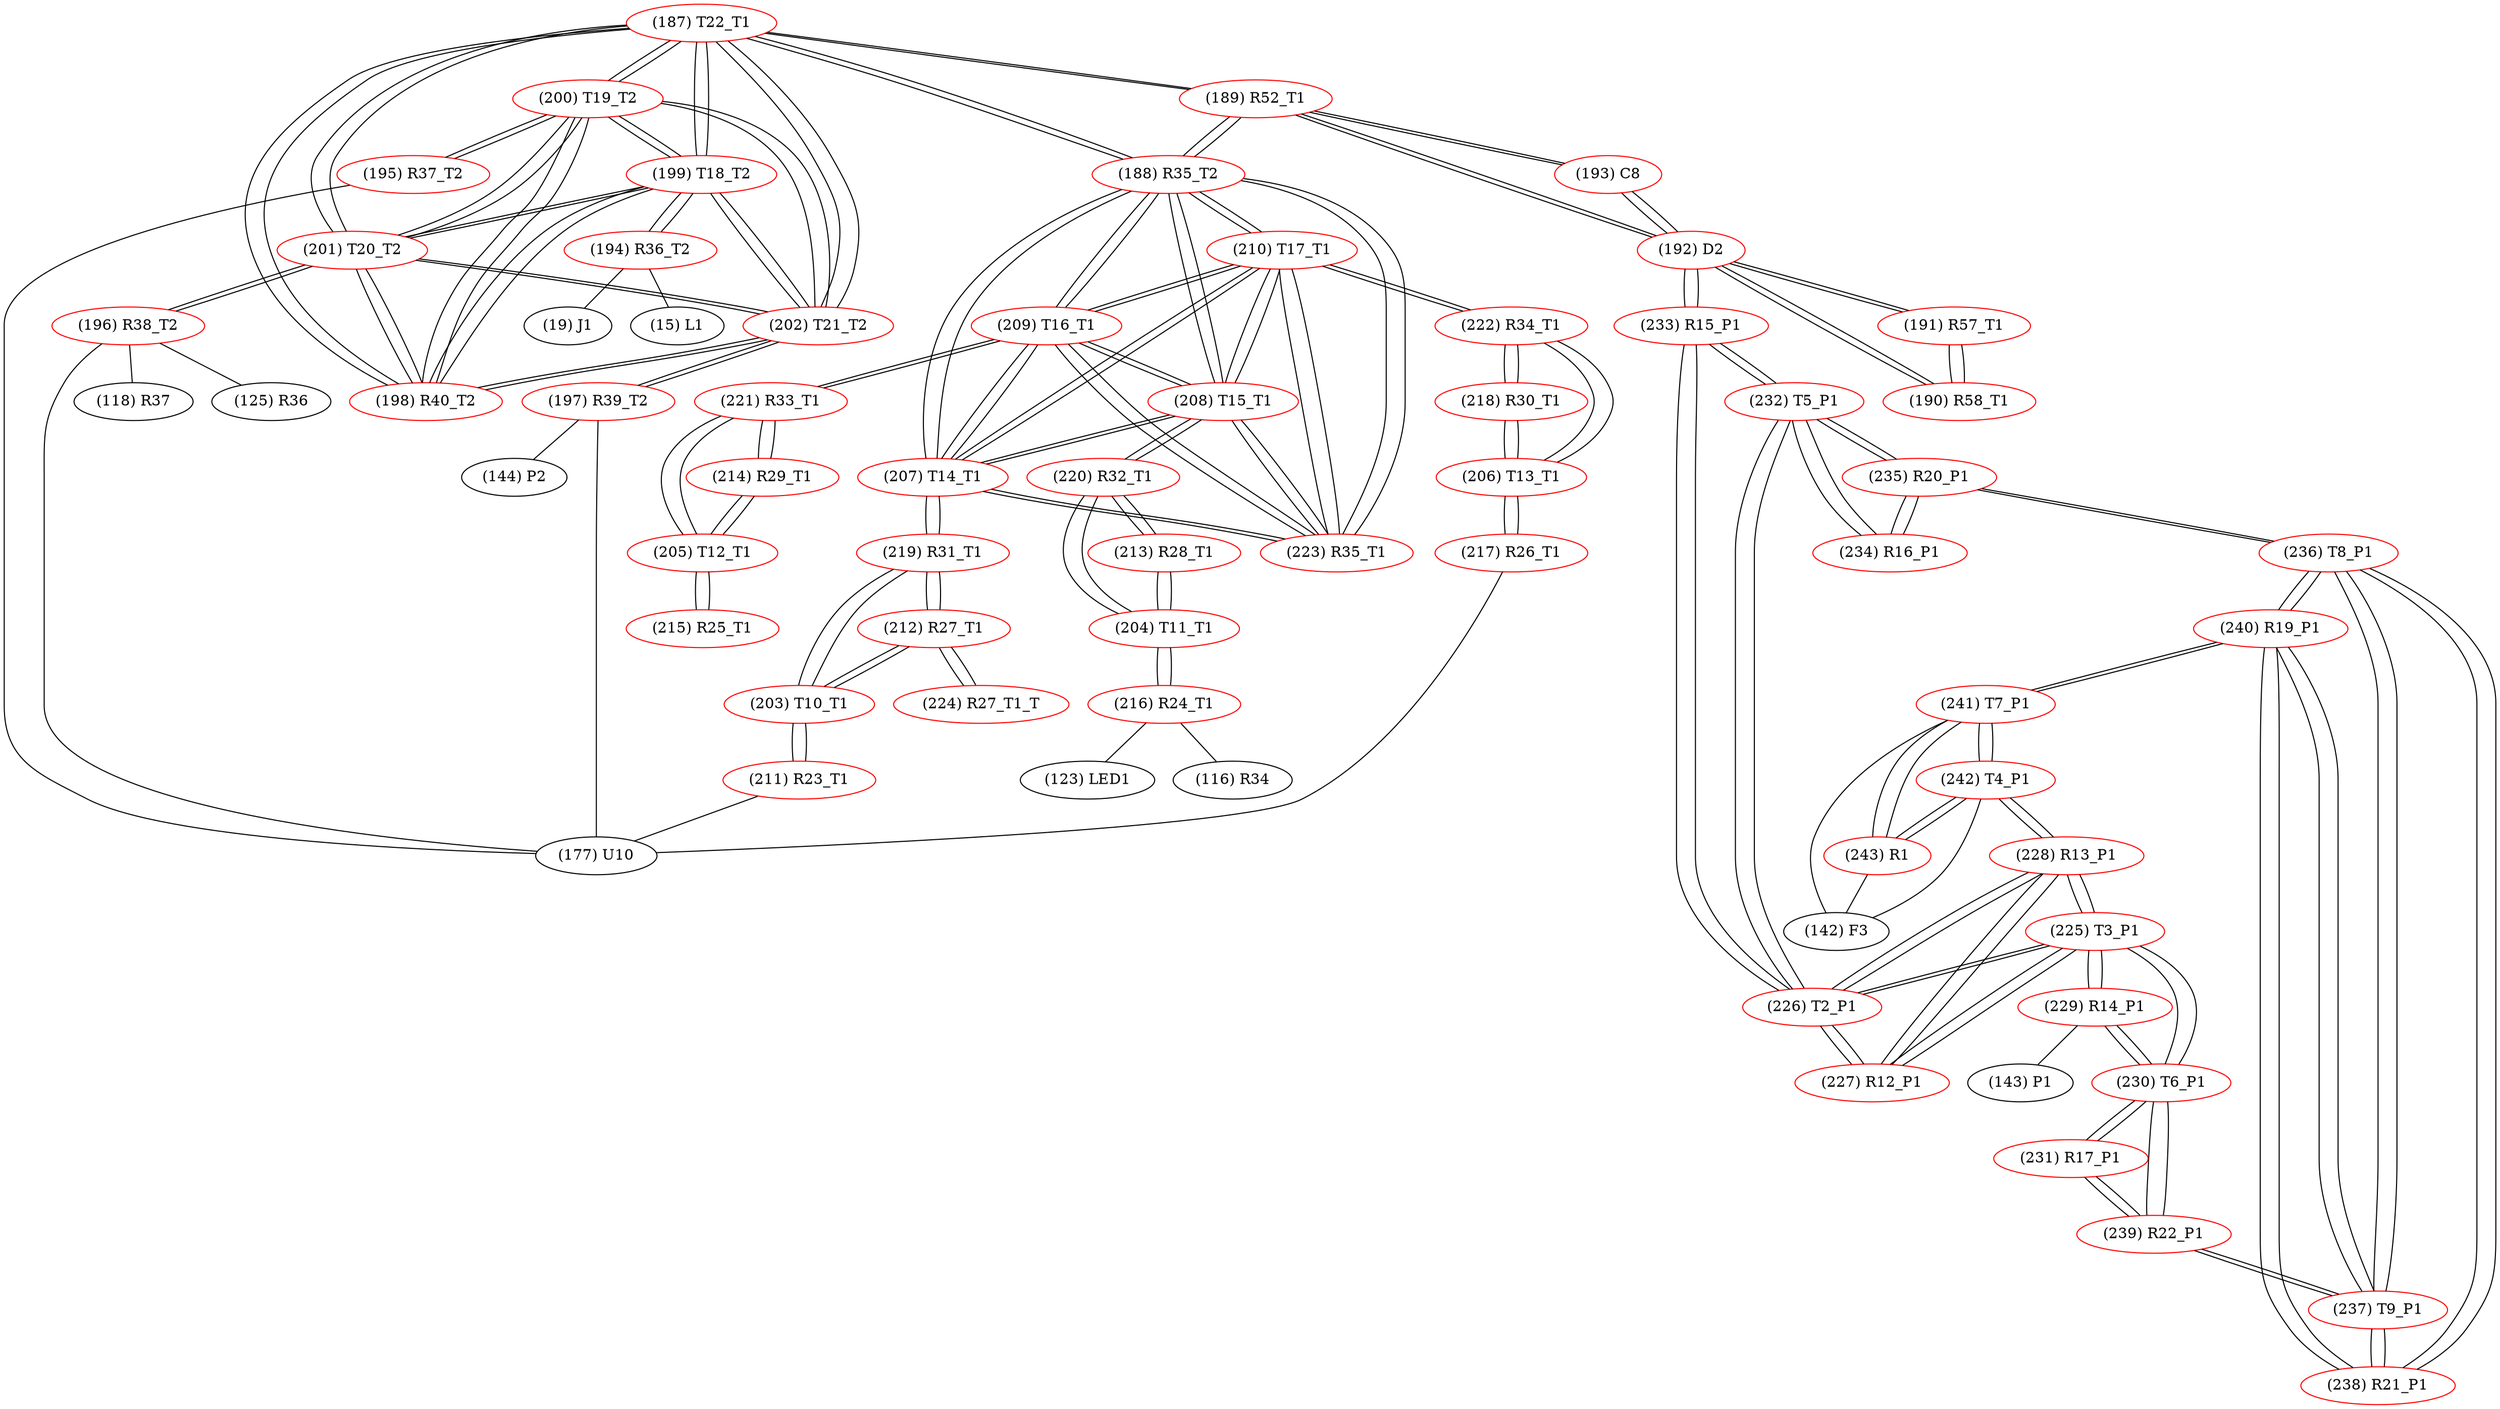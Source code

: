 graph {
	187 [label="(187) T22_T1" color=red]
	200 [label="(200) T19_T2"]
	199 [label="(199) T18_T2"]
	198 [label="(198) R40_T2"]
	202 [label="(202) T21_T2"]
	201 [label="(201) T20_T2"]
	189 [label="(189) R52_T1"]
	188 [label="(188) R35_T2"]
	188 [label="(188) R35_T2" color=red]
	209 [label="(209) T16_T1"]
	208 [label="(208) T15_T1"]
	223 [label="(223) R35_T1"]
	207 [label="(207) T14_T1"]
	210 [label="(210) T17_T1"]
	189 [label="(189) R52_T1"]
	187 [label="(187) T22_T1"]
	189 [label="(189) R52_T1" color=red]
	192 [label="(192) D2"]
	193 [label="(193) C8"]
	188 [label="(188) R35_T2"]
	187 [label="(187) T22_T1"]
	190 [label="(190) R58_T1" color=red]
	191 [label="(191) R57_T1"]
	192 [label="(192) D2"]
	191 [label="(191) R57_T1" color=red]
	190 [label="(190) R58_T1"]
	192 [label="(192) D2"]
	192 [label="(192) D2" color=red]
	189 [label="(189) R52_T1"]
	193 [label="(193) C8"]
	190 [label="(190) R58_T1"]
	191 [label="(191) R57_T1"]
	233 [label="(233) R15_P1"]
	193 [label="(193) C8" color=red]
	192 [label="(192) D2"]
	189 [label="(189) R52_T1"]
	194 [label="(194) R36_T2" color=red]
	19 [label="(19) J1"]
	15 [label="(15) L1"]
	199 [label="(199) T18_T2"]
	195 [label="(195) R37_T2" color=red]
	177 [label="(177) U10"]
	200 [label="(200) T19_T2"]
	196 [label="(196) R38_T2" color=red]
	125 [label="(125) R36"]
	177 [label="(177) U10"]
	118 [label="(118) R37"]
	201 [label="(201) T20_T2"]
	197 [label="(197) R39_T2" color=red]
	144 [label="(144) P2"]
	177 [label="(177) U10"]
	202 [label="(202) T21_T2"]
	198 [label="(198) R40_T2" color=red]
	187 [label="(187) T22_T1"]
	200 [label="(200) T19_T2"]
	199 [label="(199) T18_T2"]
	202 [label="(202) T21_T2"]
	201 [label="(201) T20_T2"]
	199 [label="(199) T18_T2" color=red]
	187 [label="(187) T22_T1"]
	200 [label="(200) T19_T2"]
	198 [label="(198) R40_T2"]
	202 [label="(202) T21_T2"]
	201 [label="(201) T20_T2"]
	194 [label="(194) R36_T2"]
	200 [label="(200) T19_T2" color=red]
	187 [label="(187) T22_T1"]
	199 [label="(199) T18_T2"]
	198 [label="(198) R40_T2"]
	202 [label="(202) T21_T2"]
	201 [label="(201) T20_T2"]
	195 [label="(195) R37_T2"]
	201 [label="(201) T20_T2" color=red]
	187 [label="(187) T22_T1"]
	200 [label="(200) T19_T2"]
	199 [label="(199) T18_T2"]
	198 [label="(198) R40_T2"]
	202 [label="(202) T21_T2"]
	196 [label="(196) R38_T2"]
	202 [label="(202) T21_T2" color=red]
	187 [label="(187) T22_T1"]
	200 [label="(200) T19_T2"]
	199 [label="(199) T18_T2"]
	198 [label="(198) R40_T2"]
	201 [label="(201) T20_T2"]
	197 [label="(197) R39_T2"]
	203 [label="(203) T10_T1" color=red]
	211 [label="(211) R23_T1"]
	219 [label="(219) R31_T1"]
	212 [label="(212) R27_T1"]
	204 [label="(204) T11_T1" color=red]
	216 [label="(216) R24_T1"]
	220 [label="(220) R32_T1"]
	213 [label="(213) R28_T1"]
	205 [label="(205) T12_T1" color=red]
	221 [label="(221) R33_T1"]
	214 [label="(214) R29_T1"]
	215 [label="(215) R25_T1"]
	206 [label="(206) T13_T1" color=red]
	218 [label="(218) R30_T1"]
	222 [label="(222) R34_T1"]
	217 [label="(217) R26_T1"]
	207 [label="(207) T14_T1" color=red]
	209 [label="(209) T16_T1"]
	208 [label="(208) T15_T1"]
	223 [label="(223) R35_T1"]
	210 [label="(210) T17_T1"]
	188 [label="(188) R35_T2"]
	219 [label="(219) R31_T1"]
	208 [label="(208) T15_T1" color=red]
	209 [label="(209) T16_T1"]
	223 [label="(223) R35_T1"]
	207 [label="(207) T14_T1"]
	210 [label="(210) T17_T1"]
	188 [label="(188) R35_T2"]
	220 [label="(220) R32_T1"]
	209 [label="(209) T16_T1" color=red]
	208 [label="(208) T15_T1"]
	223 [label="(223) R35_T1"]
	207 [label="(207) T14_T1"]
	210 [label="(210) T17_T1"]
	188 [label="(188) R35_T2"]
	221 [label="(221) R33_T1"]
	210 [label="(210) T17_T1" color=red]
	209 [label="(209) T16_T1"]
	208 [label="(208) T15_T1"]
	223 [label="(223) R35_T1"]
	207 [label="(207) T14_T1"]
	188 [label="(188) R35_T2"]
	222 [label="(222) R34_T1"]
	211 [label="(211) R23_T1" color=red]
	177 [label="(177) U10"]
	203 [label="(203) T10_T1"]
	212 [label="(212) R27_T1" color=red]
	203 [label="(203) T10_T1"]
	219 [label="(219) R31_T1"]
	224 [label="(224) R27_T1_T"]
	213 [label="(213) R28_T1" color=red]
	220 [label="(220) R32_T1"]
	204 [label="(204) T11_T1"]
	214 [label="(214) R29_T1" color=red]
	221 [label="(221) R33_T1"]
	205 [label="(205) T12_T1"]
	215 [label="(215) R25_T1" color=red]
	205 [label="(205) T12_T1"]
	216 [label="(216) R24_T1" color=red]
	123 [label="(123) LED1"]
	116 [label="(116) R34"]
	204 [label="(204) T11_T1"]
	217 [label="(217) R26_T1" color=red]
	177 [label="(177) U10"]
	206 [label="(206) T13_T1"]
	218 [label="(218) R30_T1" color=red]
	222 [label="(222) R34_T1"]
	206 [label="(206) T13_T1"]
	219 [label="(219) R31_T1" color=red]
	203 [label="(203) T10_T1"]
	212 [label="(212) R27_T1"]
	207 [label="(207) T14_T1"]
	220 [label="(220) R32_T1" color=red]
	208 [label="(208) T15_T1"]
	213 [label="(213) R28_T1"]
	204 [label="(204) T11_T1"]
	221 [label="(221) R33_T1" color=red]
	209 [label="(209) T16_T1"]
	214 [label="(214) R29_T1"]
	205 [label="(205) T12_T1"]
	222 [label="(222) R34_T1" color=red]
	210 [label="(210) T17_T1"]
	218 [label="(218) R30_T1"]
	206 [label="(206) T13_T1"]
	223 [label="(223) R35_T1" color=red]
	209 [label="(209) T16_T1"]
	208 [label="(208) T15_T1"]
	207 [label="(207) T14_T1"]
	210 [label="(210) T17_T1"]
	188 [label="(188) R35_T2"]
	224 [label="(224) R27_T1_T" color=red]
	212 [label="(212) R27_T1"]
	225 [label="(225) T3_P1" color=red]
	229 [label="(229) R14_P1"]
	230 [label="(230) T6_P1"]
	228 [label="(228) R13_P1"]
	227 [label="(227) R12_P1"]
	226 [label="(226) T2_P1"]
	226 [label="(226) T2_P1" color=red]
	228 [label="(228) R13_P1"]
	225 [label="(225) T3_P1"]
	227 [label="(227) R12_P1"]
	232 [label="(232) T5_P1"]
	233 [label="(233) R15_P1"]
	227 [label="(227) R12_P1" color=red]
	228 [label="(228) R13_P1"]
	225 [label="(225) T3_P1"]
	226 [label="(226) T2_P1"]
	228 [label="(228) R13_P1" color=red]
	242 [label="(242) T4_P1"]
	225 [label="(225) T3_P1"]
	227 [label="(227) R12_P1"]
	226 [label="(226) T2_P1"]
	229 [label="(229) R14_P1" color=red]
	143 [label="(143) P1"]
	225 [label="(225) T3_P1"]
	230 [label="(230) T6_P1"]
	230 [label="(230) T6_P1" color=red]
	229 [label="(229) R14_P1"]
	225 [label="(225) T3_P1"]
	239 [label="(239) R22_P1"]
	231 [label="(231) R17_P1"]
	231 [label="(231) R17_P1" color=red]
	239 [label="(239) R22_P1"]
	230 [label="(230) T6_P1"]
	232 [label="(232) T5_P1" color=red]
	226 [label="(226) T2_P1"]
	233 [label="(233) R15_P1"]
	234 [label="(234) R16_P1"]
	235 [label="(235) R20_P1"]
	233 [label="(233) R15_P1" color=red]
	192 [label="(192) D2"]
	226 [label="(226) T2_P1"]
	232 [label="(232) T5_P1"]
	234 [label="(234) R16_P1" color=red]
	232 [label="(232) T5_P1"]
	235 [label="(235) R20_P1"]
	235 [label="(235) R20_P1" color=red]
	236 [label="(236) T8_P1"]
	234 [label="(234) R16_P1"]
	232 [label="(232) T5_P1"]
	236 [label="(236) T8_P1" color=red]
	237 [label="(237) T9_P1"]
	238 [label="(238) R21_P1"]
	240 [label="(240) R19_P1"]
	235 [label="(235) R20_P1"]
	237 [label="(237) T9_P1" color=red]
	239 [label="(239) R22_P1"]
	238 [label="(238) R21_P1"]
	236 [label="(236) T8_P1"]
	240 [label="(240) R19_P1"]
	238 [label="(238) R21_P1" color=red]
	237 [label="(237) T9_P1"]
	236 [label="(236) T8_P1"]
	240 [label="(240) R19_P1"]
	239 [label="(239) R22_P1" color=red]
	237 [label="(237) T9_P1"]
	230 [label="(230) T6_P1"]
	231 [label="(231) R17_P1"]
	240 [label="(240) R19_P1" color=red]
	237 [label="(237) T9_P1"]
	238 [label="(238) R21_P1"]
	236 [label="(236) T8_P1"]
	241 [label="(241) T7_P1"]
	241 [label="(241) T7_P1" color=red]
	243 [label="(243) R1"]
	242 [label="(242) T4_P1"]
	142 [label="(142) F3"]
	240 [label="(240) R19_P1"]
	242 [label="(242) T4_P1" color=red]
	228 [label="(228) R13_P1"]
	243 [label="(243) R1"]
	241 [label="(241) T7_P1"]
	142 [label="(142) F3"]
	243 [label="(243) R1" color=red]
	242 [label="(242) T4_P1"]
	241 [label="(241) T7_P1"]
	142 [label="(142) F3"]
	187 -- 200
	187 -- 199
	187 -- 198
	187 -- 202
	187 -- 201
	187 -- 189
	187 -- 188
	188 -- 209
	188 -- 208
	188 -- 223
	188 -- 207
	188 -- 210
	188 -- 189
	188 -- 187
	189 -- 192
	189 -- 193
	189 -- 188
	189 -- 187
	190 -- 191
	190 -- 192
	191 -- 190
	191 -- 192
	192 -- 189
	192 -- 193
	192 -- 190
	192 -- 191
	192 -- 233
	193 -- 192
	193 -- 189
	194 -- 19
	194 -- 15
	194 -- 199
	195 -- 177
	195 -- 200
	196 -- 125
	196 -- 177
	196 -- 118
	196 -- 201
	197 -- 144
	197 -- 177
	197 -- 202
	198 -- 187
	198 -- 200
	198 -- 199
	198 -- 202
	198 -- 201
	199 -- 187
	199 -- 200
	199 -- 198
	199 -- 202
	199 -- 201
	199 -- 194
	200 -- 187
	200 -- 199
	200 -- 198
	200 -- 202
	200 -- 201
	200 -- 195
	201 -- 187
	201 -- 200
	201 -- 199
	201 -- 198
	201 -- 202
	201 -- 196
	202 -- 187
	202 -- 200
	202 -- 199
	202 -- 198
	202 -- 201
	202 -- 197
	203 -- 211
	203 -- 219
	203 -- 212
	204 -- 216
	204 -- 220
	204 -- 213
	205 -- 221
	205 -- 214
	205 -- 215
	206 -- 218
	206 -- 222
	206 -- 217
	207 -- 209
	207 -- 208
	207 -- 223
	207 -- 210
	207 -- 188
	207 -- 219
	208 -- 209
	208 -- 223
	208 -- 207
	208 -- 210
	208 -- 188
	208 -- 220
	209 -- 208
	209 -- 223
	209 -- 207
	209 -- 210
	209 -- 188
	209 -- 221
	210 -- 209
	210 -- 208
	210 -- 223
	210 -- 207
	210 -- 188
	210 -- 222
	211 -- 177
	211 -- 203
	212 -- 203
	212 -- 219
	212 -- 224
	213 -- 220
	213 -- 204
	214 -- 221
	214 -- 205
	215 -- 205
	216 -- 123
	216 -- 116
	216 -- 204
	217 -- 177
	217 -- 206
	218 -- 222
	218 -- 206
	219 -- 203
	219 -- 212
	219 -- 207
	220 -- 208
	220 -- 213
	220 -- 204
	221 -- 209
	221 -- 214
	221 -- 205
	222 -- 210
	222 -- 218
	222 -- 206
	223 -- 209
	223 -- 208
	223 -- 207
	223 -- 210
	223 -- 188
	224 -- 212
	225 -- 229
	225 -- 230
	225 -- 228
	225 -- 227
	225 -- 226
	226 -- 228
	226 -- 225
	226 -- 227
	226 -- 232
	226 -- 233
	227 -- 228
	227 -- 225
	227 -- 226
	228 -- 242
	228 -- 225
	228 -- 227
	228 -- 226
	229 -- 143
	229 -- 225
	229 -- 230
	230 -- 229
	230 -- 225
	230 -- 239
	230 -- 231
	231 -- 239
	231 -- 230
	232 -- 226
	232 -- 233
	232 -- 234
	232 -- 235
	233 -- 192
	233 -- 226
	233 -- 232
	234 -- 232
	234 -- 235
	235 -- 236
	235 -- 234
	235 -- 232
	236 -- 237
	236 -- 238
	236 -- 240
	236 -- 235
	237 -- 239
	237 -- 238
	237 -- 236
	237 -- 240
	238 -- 237
	238 -- 236
	238 -- 240
	239 -- 237
	239 -- 230
	239 -- 231
	240 -- 237
	240 -- 238
	240 -- 236
	240 -- 241
	241 -- 243
	241 -- 242
	241 -- 142
	241 -- 240
	242 -- 228
	242 -- 243
	242 -- 241
	242 -- 142
	243 -- 242
	243 -- 241
	243 -- 142
}